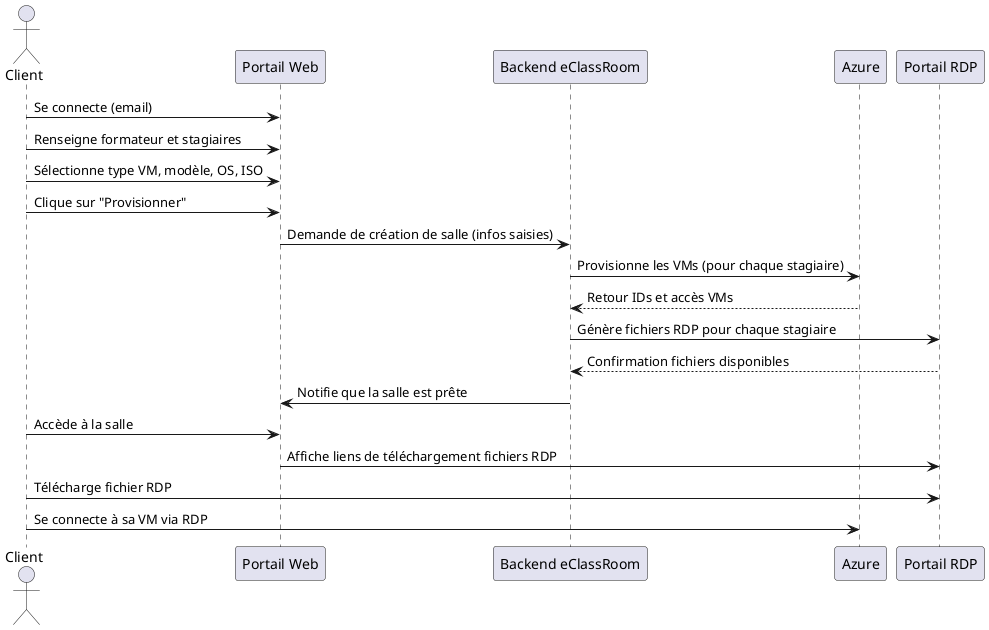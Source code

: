 @startuml
actor Client
participant "Portail Web" as Web
participant "Backend eClassRoom" as Backend
participant "Azure" as Azure
participant "Portail RDP" as RDP

Client -> Web : Se connecte (email)
Client -> Web : Renseigne formateur et stagiaires
Client -> Web : Sélectionne type VM, modèle, OS, ISO
Client -> Web : Clique sur "Provisionner"

Web -> Backend : Demande de création de salle (infos saisies)
Backend -> Azure : Provisionne les VMs (pour chaque stagiaire)
Azure --> Backend : Retour IDs et accès VMs

Backend -> RDP : Génère fichiers RDP pour chaque stagiaire
RDP --> Backend : Confirmation fichiers disponibles

Backend -> Web : Notifie que la salle est prête

Client -> Web : Accède à la salle
Web -> RDP : Affiche liens de téléchargement fichiers RDP

Client -> RDP : Télécharge fichier RDP
Client -> Azure : Se connecte à sa VM via RDP

@enduml